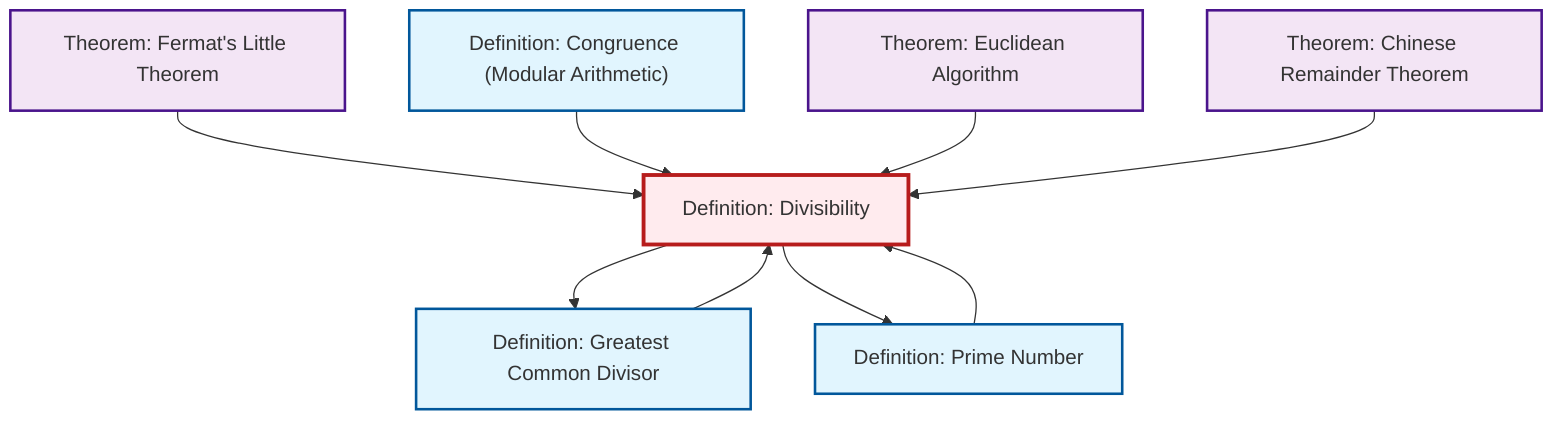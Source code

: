 graph TD
    classDef definition fill:#e1f5fe,stroke:#01579b,stroke-width:2px
    classDef theorem fill:#f3e5f5,stroke:#4a148c,stroke-width:2px
    classDef axiom fill:#fff3e0,stroke:#e65100,stroke-width:2px
    classDef example fill:#e8f5e9,stroke:#1b5e20,stroke-width:2px
    classDef current fill:#ffebee,stroke:#b71c1c,stroke-width:3px
    thm-chinese-remainder["Theorem: Chinese Remainder Theorem"]:::theorem
    def-divisibility["Definition: Divisibility"]:::definition
    thm-fermat-little["Theorem: Fermat's Little Theorem"]:::theorem
    def-congruence["Definition: Congruence (Modular Arithmetic)"]:::definition
    def-gcd["Definition: Greatest Common Divisor"]:::definition
    def-prime["Definition: Prime Number"]:::definition
    thm-euclidean-algorithm["Theorem: Euclidean Algorithm"]:::theorem
    thm-fermat-little --> def-divisibility
    def-prime --> def-divisibility
    def-congruence --> def-divisibility
    def-gcd --> def-divisibility
    def-divisibility --> def-gcd
    def-divisibility --> def-prime
    thm-euclidean-algorithm --> def-divisibility
    thm-chinese-remainder --> def-divisibility
    class def-divisibility current